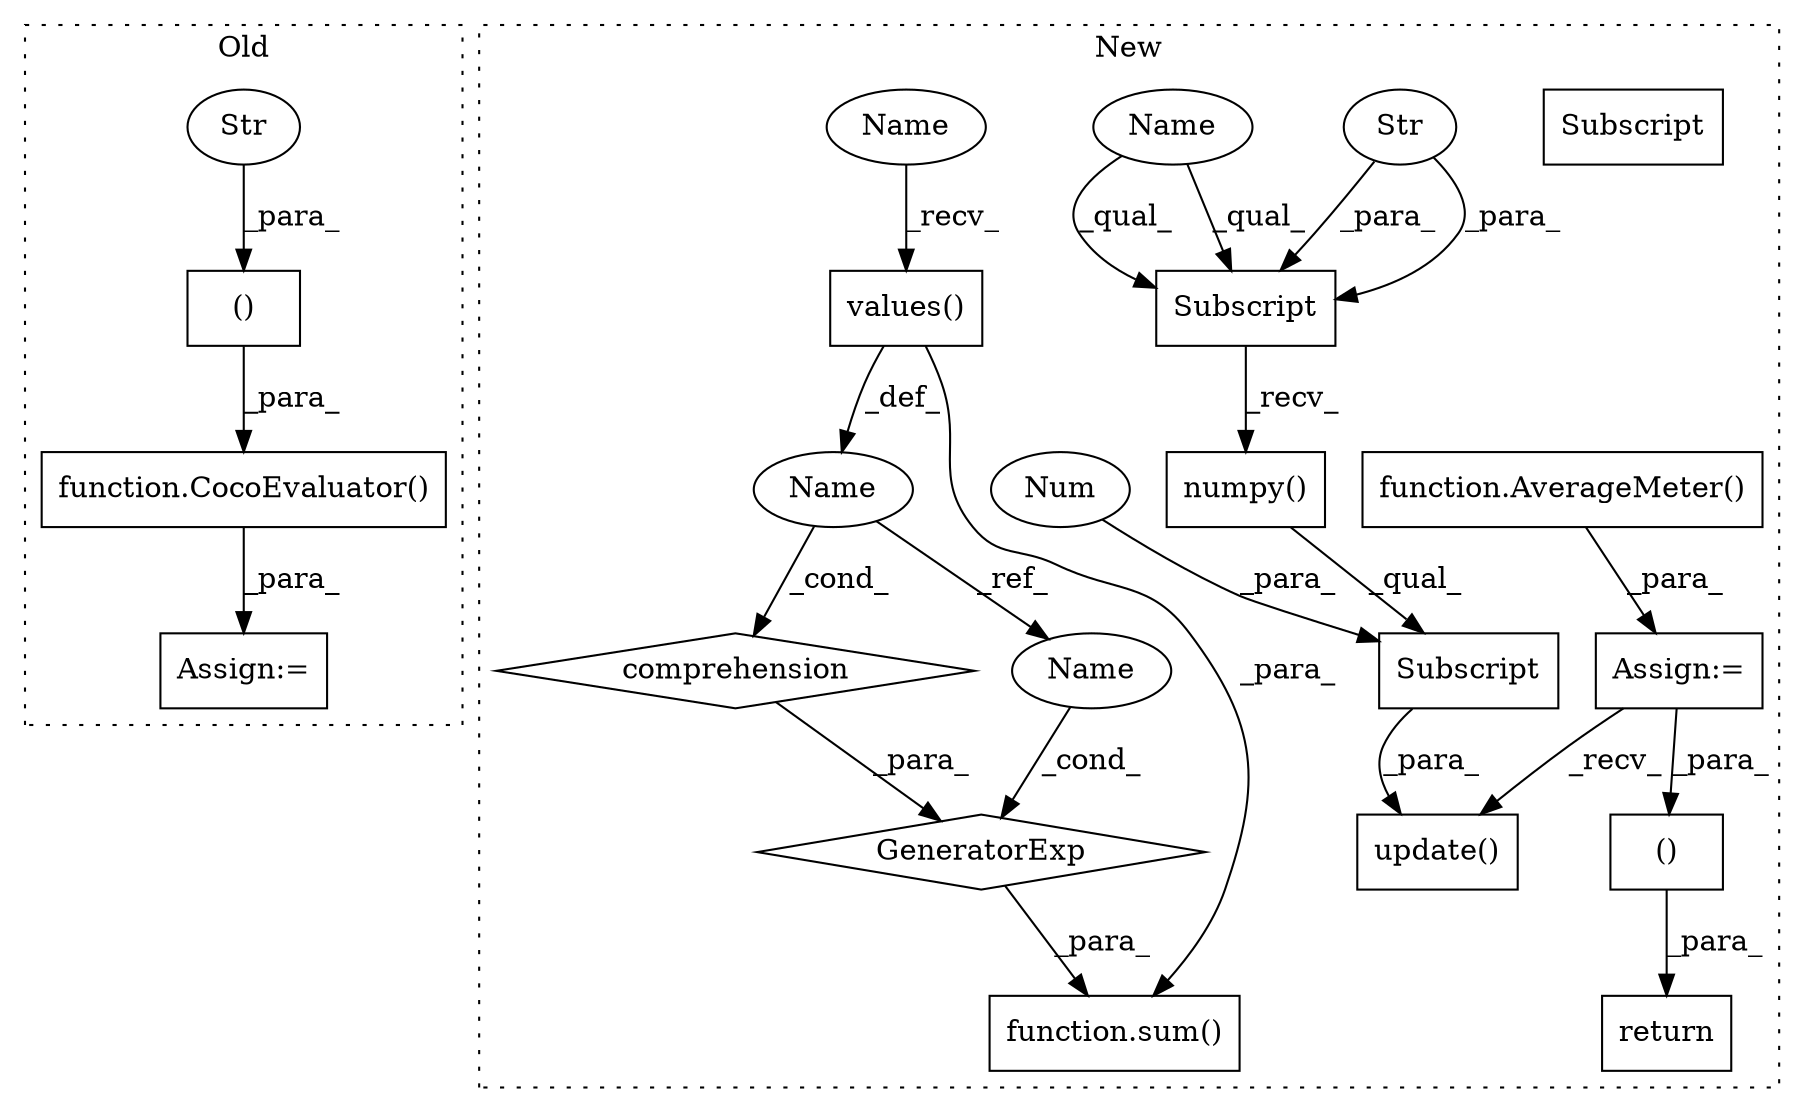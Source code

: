 digraph G {
subgraph cluster0 {
1 [label="function.CocoEvaluator()" a="75" s="3624,3656" l="14,1" shape="box"];
3 [label="()" a="54" s="3599" l="0" shape="box"];
5 [label="Str" a="66" s="3593" l="6" shape="ellipse"];
13 [label="Assign:=" a="68" s="3621" l="3" shape="box"];
label = "Old";
style="dotted";
}
subgraph cluster1 {
2 [label="Subscript" a="63" s="4405,0" l="25,0" shape="box"];
4 [label="Str" a="66" s="4415" l="14" shape="ellipse"];
6 [label="numpy()" a="75" s="4405" l="33" shape="box"];
7 [label="values()" a="75" s="3845" l="18" shape="box"];
8 [label="Subscript" a="63" s="4405,0" l="36,0" shape="box"];
9 [label="GeneratorExp" a="55" s="3828" l="4" shape="diamond"];
10 [label="Name" a="87" s="3837" l="4" shape="ellipse"];
11 [label="comprehension" a="45" s="3833" l="3" shape="diamond"];
12 [label="Num" a="76" s="4439" l="1" shape="ellipse"];
14 [label="function.sum()" a="75" s="3824,3832" l="4,32" shape="box"];
15 [label="update()" a="75" s="4373,4453" l="32,1" shape="box"];
16 [label="function.AverageMeter()" a="75" s="3521" l="14" shape="box"];
17 [label="()" a="54" s="4976" l="146" shape="box"];
18 [label="Assign:=" a="68" s="3518" l="3" shape="box"];
19 [label="return" a="93" s="4944" l="7" shape="box"];
20 [label="Name" a="87" s="3828" l="4" shape="ellipse"];
21 [label="Name" a="87" s="3845" l="9" shape="ellipse"];
22 [label="Name" a="87" s="4405" l="9" shape="ellipse"];
23 [label="Subscript" a="63" s="4405,0" l="25,0" shape="box"];
label = "New";
style="dotted";
}
1 -> 13 [label="_para_"];
3 -> 1 [label="_para_"];
4 -> 23 [label="_para_"];
4 -> 23 [label="_para_"];
5 -> 3 [label="_para_"];
6 -> 8 [label="_qual_"];
7 -> 10 [label="_def_"];
7 -> 14 [label="_para_"];
8 -> 15 [label="_para_"];
9 -> 14 [label="_para_"];
10 -> 11 [label="_cond_"];
10 -> 20 [label="_ref_"];
11 -> 9 [label="_para_"];
12 -> 8 [label="_para_"];
16 -> 18 [label="_para_"];
17 -> 19 [label="_para_"];
18 -> 17 [label="_para_"];
18 -> 15 [label="_recv_"];
20 -> 9 [label="_cond_"];
21 -> 7 [label="_recv_"];
22 -> 23 [label="_qual_"];
22 -> 23 [label="_qual_"];
23 -> 6 [label="_recv_"];
}